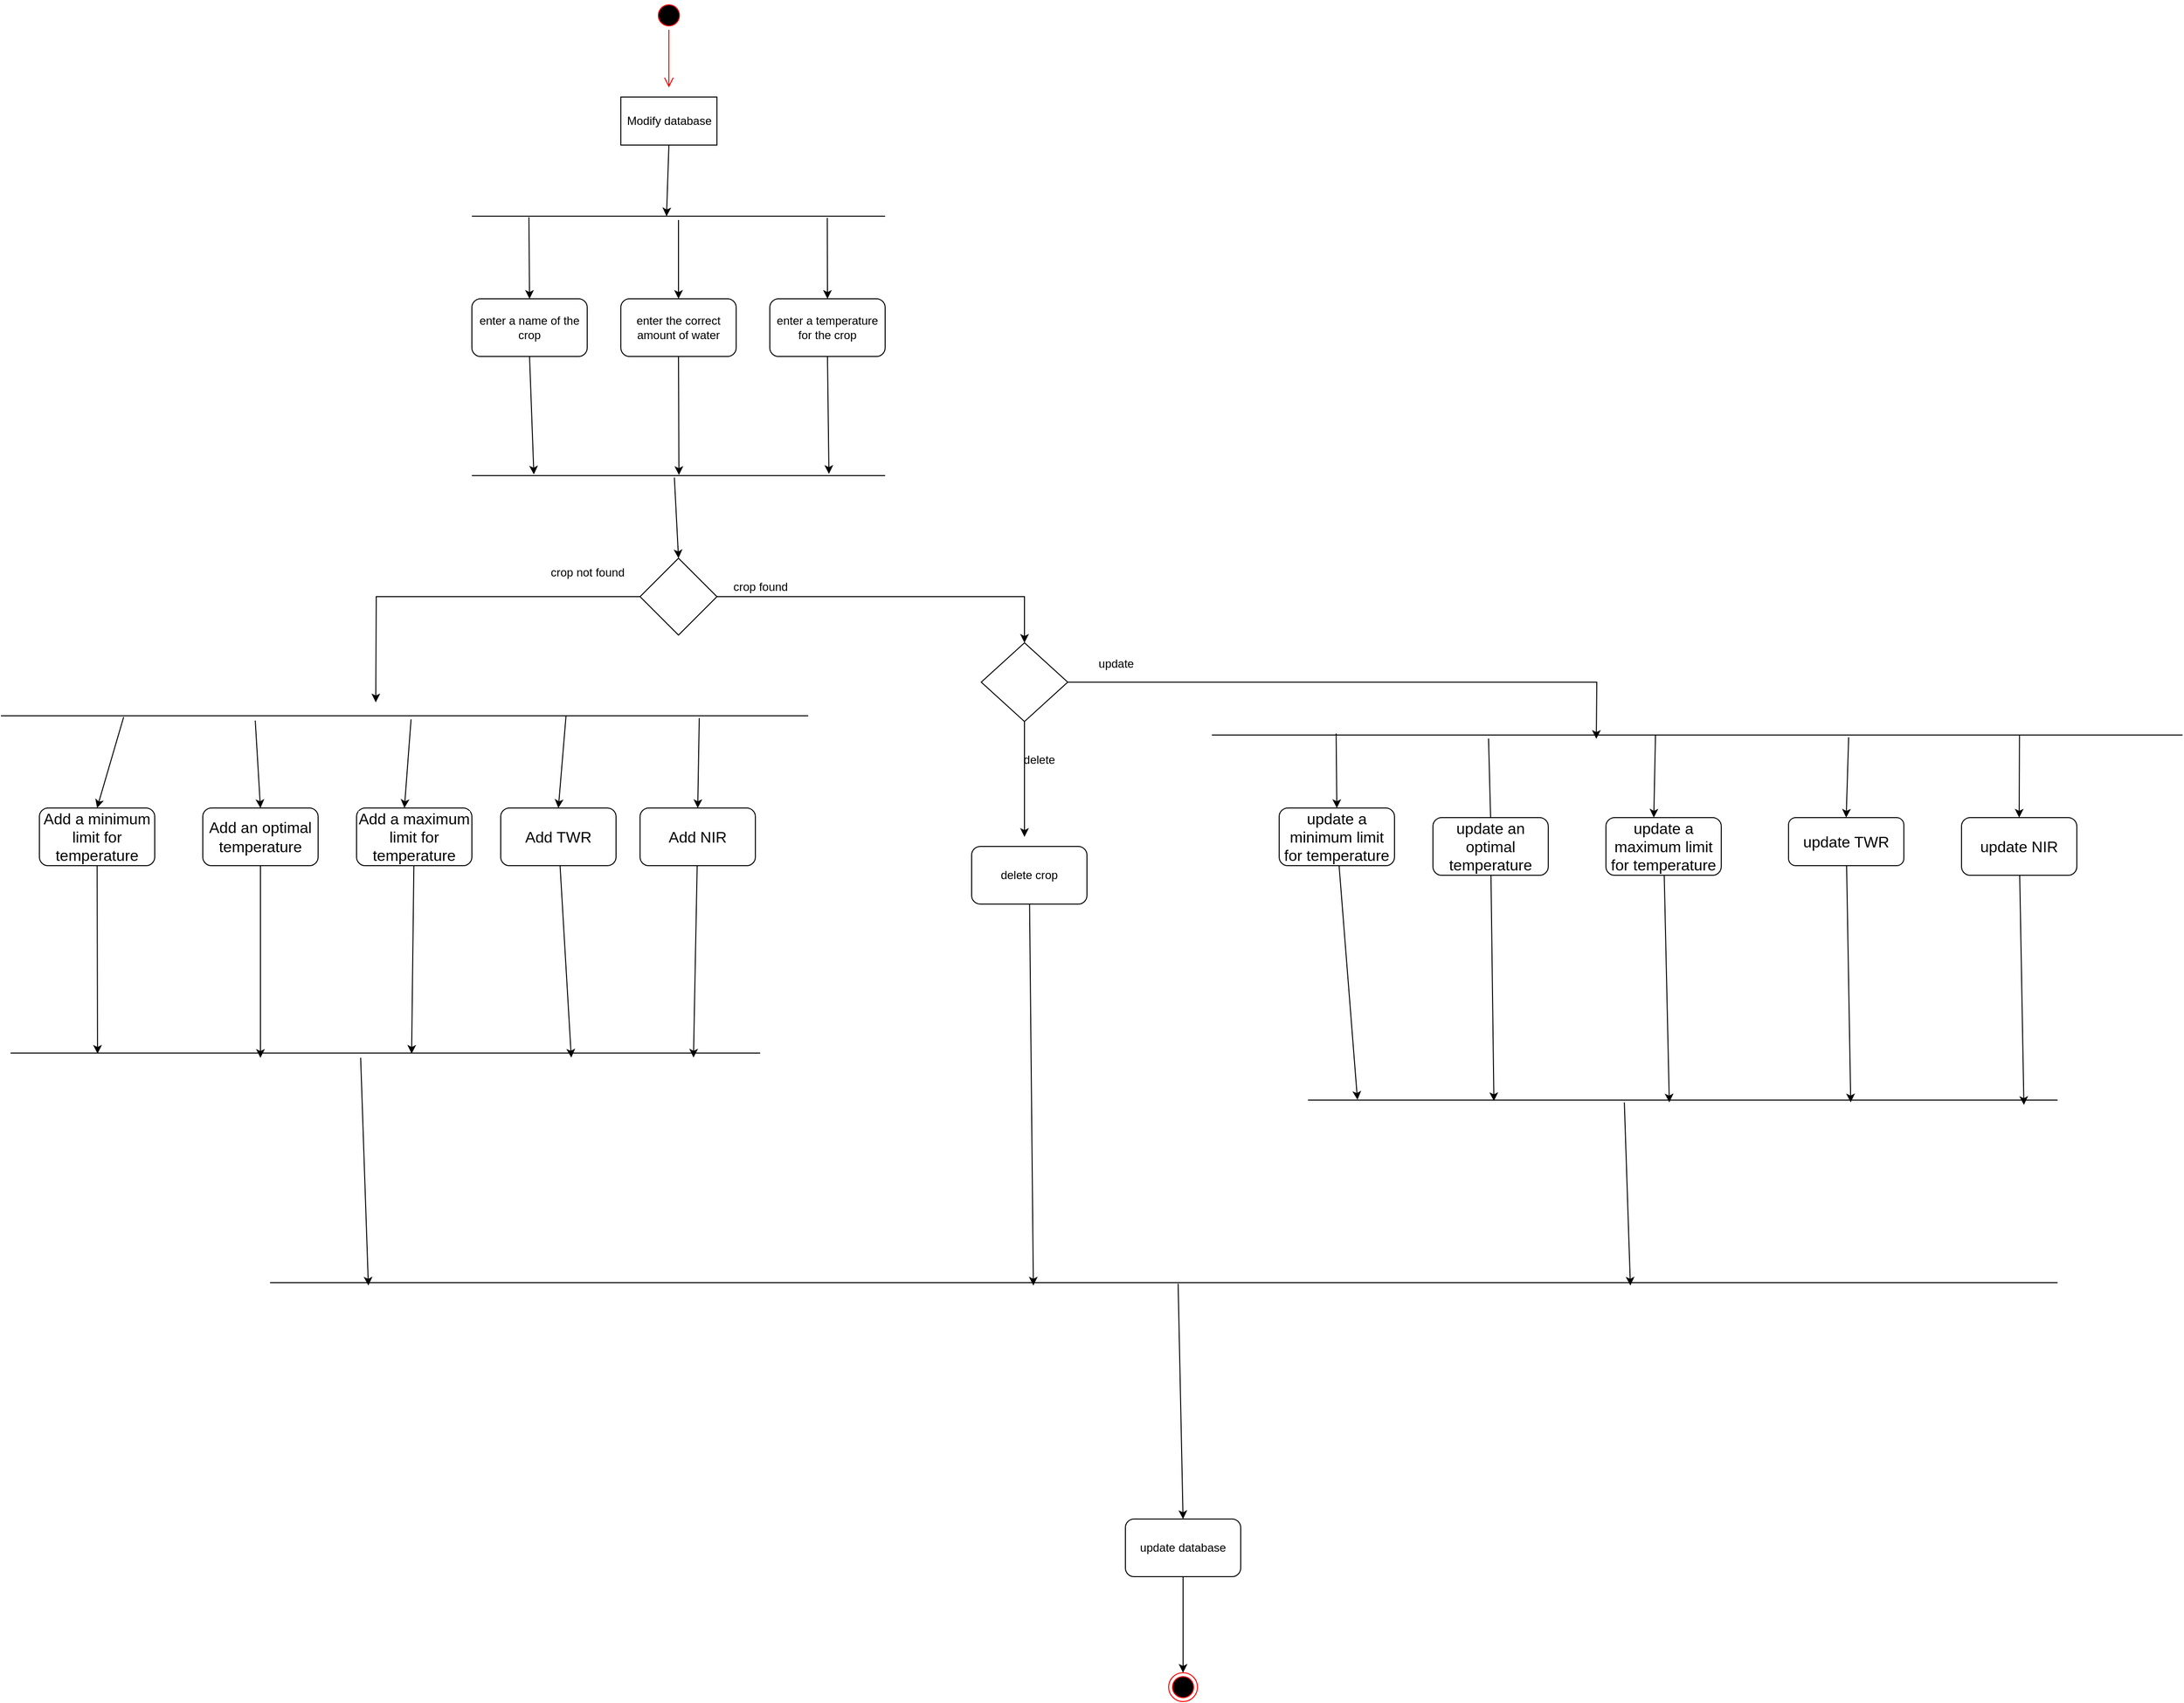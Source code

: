 <mxfile version="20.3.0" type="device"><diagram id="MjviFh-ZkRFqScrpxDmH" name="Page-1"><mxGraphModel dx="4975" dy="2343" grid="1" gridSize="10" guides="1" tooltips="1" connect="1" arrows="1" fold="1" page="1" pageScale="1" pageWidth="1100" pageHeight="1700" math="0" shadow="0"><root><mxCell id="0"/><mxCell id="1" parent="0"/><mxCell id="T4i6QmqrLU3CtplgO6P0-1" value="" style="ellipse;html=1;shape=startState;fillColor=#000000;strokeColor=#ff0000;" parent="1" vertex="1"><mxGeometry x="370" y="20" width="30" height="30" as="geometry"/></mxCell><mxCell id="T4i6QmqrLU3CtplgO6P0-2" value="" style="edgeStyle=orthogonalEdgeStyle;html=1;verticalAlign=bottom;endArrow=open;endSize=8;strokeColor=#ff0000;rounded=0;" parent="1" source="T4i6QmqrLU3CtplgO6P0-1" edge="1"><mxGeometry relative="1" as="geometry"><mxPoint x="385" y="110" as="targetPoint"/></mxGeometry></mxCell><mxCell id="T4i6QmqrLU3CtplgO6P0-3" value="Modify database" style="html=1;dashed=0;whitespace=wrap;" parent="1" vertex="1"><mxGeometry x="335" y="120" width="100" height="50" as="geometry"/></mxCell><mxCell id="T4i6QmqrLU3CtplgO6P0-4" value="" style="endArrow=classic;html=1;rounded=0;exitX=0.5;exitY=1;exitDx=0;exitDy=0;entryX=0.471;entryY=0.509;entryDx=0;entryDy=0;entryPerimeter=0;" parent="1" edge="1" target="Jeykn5Wf0tIsWHleu7dH-2" source="T4i6QmqrLU3CtplgO6P0-3"><mxGeometry width="50" height="50" relative="1" as="geometry"><mxPoint x="384.5" y="180" as="sourcePoint"/><mxPoint x="390" y="220" as="targetPoint"/></mxGeometry></mxCell><mxCell id="T4i6QmqrLU3CtplgO6P0-15" value="" style="ellipse;html=1;shape=endState;fillColor=#000000;strokeColor=#ff0000;" parent="1" vertex="1"><mxGeometry x="905" y="1760" width="30" height="30" as="geometry"/></mxCell><mxCell id="Jeykn5Wf0tIsWHleu7dH-2" value="" style="line;strokeWidth=1;fillColor=none;align=left;verticalAlign=middle;spacingTop=-1;spacingLeft=3;spacingRight=3;rotatable=0;labelPosition=right;points=[];portConstraint=eastwest;strokeColor=inherit;" vertex="1" parent="1"><mxGeometry x="180" y="240" width="430" height="8" as="geometry"/></mxCell><mxCell id="Jeykn5Wf0tIsWHleu7dH-4" value="enter a name of the crop" style="rounded=1;whiteSpace=wrap;html=1;" vertex="1" parent="1"><mxGeometry x="180" y="330" width="120" height="60" as="geometry"/></mxCell><mxCell id="Jeykn5Wf0tIsWHleu7dH-5" value="enter the correct amount of water" style="rounded=1;whiteSpace=wrap;html=1;" vertex="1" parent="1"><mxGeometry x="335" y="330" width="120" height="60" as="geometry"/></mxCell><mxCell id="Jeykn5Wf0tIsWHleu7dH-6" value="enter a temperature for the crop" style="rounded=1;whiteSpace=wrap;html=1;" vertex="1" parent="1"><mxGeometry x="490" y="330" width="120" height="60" as="geometry"/></mxCell><mxCell id="Jeykn5Wf0tIsWHleu7dH-7" value="" style="endArrow=classic;html=1;rounded=0;entryX=0.5;entryY=0;entryDx=0;entryDy=0;exitX=0.138;exitY=0.647;exitDx=0;exitDy=0;exitPerimeter=0;" edge="1" parent="1" source="Jeykn5Wf0tIsWHleu7dH-2" target="Jeykn5Wf0tIsWHleu7dH-4"><mxGeometry width="50" height="50" relative="1" as="geometry"><mxPoint x="100" y="320" as="sourcePoint"/><mxPoint x="150" y="270" as="targetPoint"/></mxGeometry></mxCell><mxCell id="Jeykn5Wf0tIsWHleu7dH-8" value="" style="endArrow=classic;html=1;rounded=0;entryX=0.5;entryY=0;entryDx=0;entryDy=0;" edge="1" parent="1" source="Jeykn5Wf0tIsWHleu7dH-2" target="Jeykn5Wf0tIsWHleu7dH-5"><mxGeometry width="50" height="50" relative="1" as="geometry"><mxPoint x="320" y="330" as="sourcePoint"/><mxPoint x="370" y="280" as="targetPoint"/></mxGeometry></mxCell><mxCell id="Jeykn5Wf0tIsWHleu7dH-9" value="" style="endArrow=classic;html=1;rounded=0;entryX=0.5;entryY=0;entryDx=0;entryDy=0;exitX=0.86;exitY=0.716;exitDx=0;exitDy=0;exitPerimeter=0;" edge="1" parent="1" source="Jeykn5Wf0tIsWHleu7dH-2" target="Jeykn5Wf0tIsWHleu7dH-6"><mxGeometry width="50" height="50" relative="1" as="geometry"><mxPoint x="460" y="310" as="sourcePoint"/><mxPoint x="510" y="260" as="targetPoint"/></mxGeometry></mxCell><mxCell id="Jeykn5Wf0tIsWHleu7dH-11" value="" style="line;strokeWidth=1;fillColor=none;align=left;verticalAlign=middle;spacingTop=-1;spacingLeft=3;spacingRight=3;rotatable=0;labelPosition=right;points=[];portConstraint=eastwest;strokeColor=inherit;" vertex="1" parent="1"><mxGeometry x="180" y="510" width="430" height="8" as="geometry"/></mxCell><mxCell id="Jeykn5Wf0tIsWHleu7dH-14" value="" style="endArrow=classic;html=1;rounded=0;entryX=0.864;entryY=0.276;entryDx=0;entryDy=0;entryPerimeter=0;exitX=0.5;exitY=1;exitDx=0;exitDy=0;" edge="1" parent="1" source="Jeykn5Wf0tIsWHleu7dH-6" target="Jeykn5Wf0tIsWHleu7dH-11"><mxGeometry width="50" height="50" relative="1" as="geometry"><mxPoint x="380" y="470" as="sourcePoint"/><mxPoint x="430" y="420" as="targetPoint"/></mxGeometry></mxCell><mxCell id="Jeykn5Wf0tIsWHleu7dH-15" value="" style="endArrow=classic;html=1;rounded=0;exitX=0.5;exitY=1;exitDx=0;exitDy=0;entryX=0.501;entryY=0.414;entryDx=0;entryDy=0;entryPerimeter=0;" edge="1" parent="1" source="Jeykn5Wf0tIsWHleu7dH-5" target="Jeykn5Wf0tIsWHleu7dH-11"><mxGeometry width="50" height="50" relative="1" as="geometry"><mxPoint x="330" y="480" as="sourcePoint"/><mxPoint x="395" y="490" as="targetPoint"/></mxGeometry></mxCell><mxCell id="Jeykn5Wf0tIsWHleu7dH-16" value="" style="endArrow=classic;html=1;rounded=0;entryX=0.15;entryY=0.345;entryDx=0;entryDy=0;entryPerimeter=0;exitX=0.5;exitY=1;exitDx=0;exitDy=0;" edge="1" parent="1" source="Jeykn5Wf0tIsWHleu7dH-4" target="Jeykn5Wf0tIsWHleu7dH-11"><mxGeometry width="50" height="50" relative="1" as="geometry"><mxPoint x="110" y="500" as="sourcePoint"/><mxPoint x="160" y="450" as="targetPoint"/></mxGeometry></mxCell><mxCell id="Jeykn5Wf0tIsWHleu7dH-17" value="" style="endArrow=classic;html=1;rounded=0;exitX=0.49;exitY=0.759;exitDx=0;exitDy=0;exitPerimeter=0;entryX=0.5;entryY=0;entryDx=0;entryDy=0;" edge="1" parent="1" source="Jeykn5Wf0tIsWHleu7dH-11" target="Jeykn5Wf0tIsWHleu7dH-18"><mxGeometry width="50" height="50" relative="1" as="geometry"><mxPoint x="240" y="630" as="sourcePoint"/><mxPoint x="391" y="590" as="targetPoint"/></mxGeometry></mxCell><mxCell id="Jeykn5Wf0tIsWHleu7dH-19" style="edgeStyle=orthogonalEdgeStyle;rounded=0;orthogonalLoop=1;jettySize=auto;html=1;" edge="1" parent="1" source="Jeykn5Wf0tIsWHleu7dH-18" target="Jeykn5Wf0tIsWHleu7dH-37"><mxGeometry relative="1" as="geometry"><mxPoint x="590" y="640" as="targetPoint"/></mxGeometry></mxCell><mxCell id="Jeykn5Wf0tIsWHleu7dH-18" value="" style="rhombus;whiteSpace=wrap;html=1;" vertex="1" parent="1"><mxGeometry x="355" y="600" width="80" height="80" as="geometry"/></mxCell><mxCell id="Jeykn5Wf0tIsWHleu7dH-20" value="crop found" style="text;html=1;align=center;verticalAlign=middle;resizable=0;points=[];autosize=1;strokeColor=none;fillColor=none;" vertex="1" parent="1"><mxGeometry x="440" y="615" width="80" height="30" as="geometry"/></mxCell><mxCell id="Jeykn5Wf0tIsWHleu7dH-22" value="crop not found" style="text;html=1;align=center;verticalAlign=middle;resizable=0;points=[];autosize=1;strokeColor=none;fillColor=none;" vertex="1" parent="1"><mxGeometry x="250" y="600" width="100" height="30" as="geometry"/></mxCell><mxCell id="Jeykn5Wf0tIsWHleu7dH-26" value="" style="line;strokeWidth=1;fillColor=none;align=left;verticalAlign=middle;spacingTop=-1;spacingLeft=3;spacingRight=3;rotatable=0;labelPosition=right;points=[];portConstraint=eastwest;strokeColor=inherit;" vertex="1" parent="1"><mxGeometry x="-310" y="760" width="840" height="8" as="geometry"/></mxCell><mxCell id="Jeykn5Wf0tIsWHleu7dH-55" style="rounded=0;orthogonalLoop=1;jettySize=auto;html=1;entryX=0.116;entryY=0.51;entryDx=0;entryDy=0;entryPerimeter=0;" edge="1" parent="1" source="Jeykn5Wf0tIsWHleu7dH-27" target="Jeykn5Wf0tIsWHleu7dH-54"><mxGeometry relative="1" as="geometry"><mxPoint x="80" y="1110" as="targetPoint"/></mxGeometry></mxCell><mxCell id="Jeykn5Wf0tIsWHleu7dH-27" value="&lt;span style=&quot;font-size: 16px; background-color: rgb(255, 255, 255);&quot;&gt;Add a minimum limit for temperature&lt;/span&gt;" style="rounded=1;whiteSpace=wrap;html=1;" vertex="1" parent="1"><mxGeometry x="-270" y="860" width="120" height="60" as="geometry"/></mxCell><mxCell id="Jeykn5Wf0tIsWHleu7dH-56" style="rounded=0;orthogonalLoop=1;jettySize=auto;html=1;" edge="1" parent="1" source="Jeykn5Wf0tIsWHleu7dH-28"><mxGeometry relative="1" as="geometry"><mxPoint x="-40" y="1120" as="targetPoint"/></mxGeometry></mxCell><mxCell id="Jeykn5Wf0tIsWHleu7dH-28" value="&lt;span style=&quot;font-size: 16px; background-color: rgb(255, 255, 255);&quot;&gt;Add an optimal temperature&lt;/span&gt;" style="rounded=1;whiteSpace=wrap;html=1;" vertex="1" parent="1"><mxGeometry x="-100" y="860" width="120" height="60" as="geometry"/></mxCell><mxCell id="Jeykn5Wf0tIsWHleu7dH-57" style="edgeStyle=none;rounded=0;orthogonalLoop=1;jettySize=auto;html=1;entryX=0.535;entryY=0.51;entryDx=0;entryDy=0;entryPerimeter=0;" edge="1" parent="1" source="Jeykn5Wf0tIsWHleu7dH-29" target="Jeykn5Wf0tIsWHleu7dH-54"><mxGeometry relative="1" as="geometry"/></mxCell><mxCell id="Jeykn5Wf0tIsWHleu7dH-29" value="&lt;span style=&quot;font-size: 16px; background-color: rgb(255, 255, 255);&quot;&gt;Add a maximum limit for temperature&lt;/span&gt;" style="rounded=1;whiteSpace=wrap;html=1;" vertex="1" parent="1"><mxGeometry x="60" y="860" width="120" height="60" as="geometry"/></mxCell><mxCell id="Jeykn5Wf0tIsWHleu7dH-58" style="edgeStyle=none;rounded=0;orthogonalLoop=1;jettySize=auto;html=1;entryX=0.911;entryY=0.567;entryDx=0;entryDy=0;entryPerimeter=0;" edge="1" parent="1" source="Jeykn5Wf0tIsWHleu7dH-30" target="Jeykn5Wf0tIsWHleu7dH-54"><mxGeometry relative="1" as="geometry"/></mxCell><mxCell id="Jeykn5Wf0tIsWHleu7dH-30" value="&lt;span style=&quot;font-size: 16px; background-color: rgb(255, 255, 255);&quot;&gt;Add NIR&lt;/span&gt;" style="rounded=1;whiteSpace=wrap;html=1;" vertex="1" parent="1"><mxGeometry x="355" y="860" width="120" height="60" as="geometry"/></mxCell><mxCell id="Jeykn5Wf0tIsWHleu7dH-59" style="edgeStyle=none;rounded=0;orthogonalLoop=1;jettySize=auto;html=1;entryX=0.748;entryY=0.567;entryDx=0;entryDy=0;entryPerimeter=0;" edge="1" parent="1" source="Jeykn5Wf0tIsWHleu7dH-31" target="Jeykn5Wf0tIsWHleu7dH-54"><mxGeometry relative="1" as="geometry"/></mxCell><mxCell id="Jeykn5Wf0tIsWHleu7dH-31" value="&lt;span style=&quot;font-size: 16px; background-color: rgb(255, 255, 255);&quot;&gt;Add TWR&lt;/span&gt;" style="rounded=1;whiteSpace=wrap;html=1;" vertex="1" parent="1"><mxGeometry x="210" y="860" width="120" height="60" as="geometry"/></mxCell><mxCell id="Jeykn5Wf0tIsWHleu7dH-32" value="" style="endArrow=classic;html=1;rounded=0;entryX=0.5;entryY=0;entryDx=0;entryDy=0;exitX=0.152;exitY=0.661;exitDx=0;exitDy=0;exitPerimeter=0;" edge="1" parent="1" source="Jeykn5Wf0tIsWHleu7dH-26" target="Jeykn5Wf0tIsWHleu7dH-27"><mxGeometry width="50" height="50" relative="1" as="geometry"><mxPoint x="-140" y="840" as="sourcePoint"/><mxPoint x="-90" y="790" as="targetPoint"/></mxGeometry></mxCell><mxCell id="Jeykn5Wf0tIsWHleu7dH-33" value="" style="endArrow=classic;html=1;rounded=0;entryX=0.5;entryY=0;entryDx=0;entryDy=0;exitX=0.315;exitY=1.125;exitDx=0;exitDy=0;exitPerimeter=0;" edge="1" parent="1" source="Jeykn5Wf0tIsWHleu7dH-26" target="Jeykn5Wf0tIsWHleu7dH-28"><mxGeometry width="50" height="50" relative="1" as="geometry"><mxPoint x="-90" y="830" as="sourcePoint"/><mxPoint x="-40" y="780" as="targetPoint"/></mxGeometry></mxCell><mxCell id="Jeykn5Wf0tIsWHleu7dH-34" value="" style="endArrow=classic;html=1;rounded=0;entryX=0.415;entryY=-0.002;entryDx=0;entryDy=0;entryPerimeter=0;exitX=0.508;exitY=0.958;exitDx=0;exitDy=0;exitPerimeter=0;" edge="1" parent="1" source="Jeykn5Wf0tIsWHleu7dH-26" target="Jeykn5Wf0tIsWHleu7dH-29"><mxGeometry width="50" height="50" relative="1" as="geometry"><mxPoint x="-90" y="860" as="sourcePoint"/><mxPoint x="-40" y="810" as="targetPoint"/></mxGeometry></mxCell><mxCell id="Jeykn5Wf0tIsWHleu7dH-35" value="" style="endArrow=classic;html=1;rounded=0;entryX=0.5;entryY=0;entryDx=0;entryDy=0;exitX=0.7;exitY=0.458;exitDx=0;exitDy=0;exitPerimeter=0;" edge="1" parent="1" source="Jeykn5Wf0tIsWHleu7dH-26" target="Jeykn5Wf0tIsWHleu7dH-31"><mxGeometry width="50" height="50" relative="1" as="geometry"><mxPoint x="-60" y="940" as="sourcePoint"/><mxPoint x="-10" y="890" as="targetPoint"/></mxGeometry></mxCell><mxCell id="Jeykn5Wf0tIsWHleu7dH-36" value="" style="endArrow=classic;html=1;rounded=0;entryX=0.5;entryY=0;entryDx=0;entryDy=0;exitX=0.865;exitY=0.792;exitDx=0;exitDy=0;exitPerimeter=0;" edge="1" parent="1" source="Jeykn5Wf0tIsWHleu7dH-26" target="Jeykn5Wf0tIsWHleu7dH-30"><mxGeometry width="50" height="50" relative="1" as="geometry"><mxPoint x="-60" y="930" as="sourcePoint"/><mxPoint x="-10" y="880" as="targetPoint"/></mxGeometry></mxCell><mxCell id="Jeykn5Wf0tIsWHleu7dH-51" style="edgeStyle=orthogonalEdgeStyle;rounded=0;orthogonalLoop=1;jettySize=auto;html=1;" edge="1" parent="1" source="Jeykn5Wf0tIsWHleu7dH-37"><mxGeometry relative="1" as="geometry"><mxPoint x="755" y="890" as="targetPoint"/></mxGeometry></mxCell><mxCell id="Jeykn5Wf0tIsWHleu7dH-37" value="" style="rhombus;whiteSpace=wrap;html=1;" vertex="1" parent="1"><mxGeometry x="710" y="688" width="90" height="82" as="geometry"/></mxCell><mxCell id="Jeykn5Wf0tIsWHleu7dH-39" value="update" style="text;html=1;align=center;verticalAlign=middle;resizable=0;points=[];autosize=1;strokeColor=none;fillColor=none;" vertex="1" parent="1"><mxGeometry x="820" y="695" width="60" height="30" as="geometry"/></mxCell><mxCell id="Jeykn5Wf0tIsWHleu7dH-40" value="" style="line;strokeWidth=1;fillColor=none;align=left;verticalAlign=middle;spacingTop=-1;spacingLeft=3;spacingRight=3;rotatable=0;labelPosition=right;points=[];portConstraint=eastwest;strokeColor=inherit;" vertex="1" parent="1"><mxGeometry x="950" y="780" width="1010" height="8" as="geometry"/></mxCell><mxCell id="Jeykn5Wf0tIsWHleu7dH-65" style="edgeStyle=none;rounded=0;orthogonalLoop=1;jettySize=auto;html=1;entryX=0.066;entryY=0.458;entryDx=0;entryDy=0;entryPerimeter=0;" edge="1" parent="1" source="Jeykn5Wf0tIsWHleu7dH-41" target="Jeykn5Wf0tIsWHleu7dH-60"><mxGeometry relative="1" as="geometry"/></mxCell><mxCell id="Jeykn5Wf0tIsWHleu7dH-41" value="&lt;span style=&quot;font-size: 16px; background-color: rgb(255, 255, 255);&quot;&gt;update a minimum limit for temperature&lt;/span&gt;" style="rounded=1;whiteSpace=wrap;html=1;" vertex="1" parent="1"><mxGeometry x="1020" y="860" width="120" height="60" as="geometry"/></mxCell><mxCell id="Jeykn5Wf0tIsWHleu7dH-64" style="edgeStyle=none;rounded=0;orthogonalLoop=1;jettySize=auto;html=1;entryX=0.248;entryY=0.625;entryDx=0;entryDy=0;entryPerimeter=0;" edge="1" parent="1" source="Jeykn5Wf0tIsWHleu7dH-42" target="Jeykn5Wf0tIsWHleu7dH-60"><mxGeometry relative="1" as="geometry"/></mxCell><mxCell id="Jeykn5Wf0tIsWHleu7dH-63" style="edgeStyle=none;rounded=0;orthogonalLoop=1;jettySize=auto;html=1;entryX=0.482;entryY=0.792;entryDx=0;entryDy=0;entryPerimeter=0;" edge="1" parent="1" source="Jeykn5Wf0tIsWHleu7dH-43" target="Jeykn5Wf0tIsWHleu7dH-60"><mxGeometry relative="1" as="geometry"><mxPoint x="1520" y="1170" as="targetPoint"/></mxGeometry></mxCell><mxCell id="Jeykn5Wf0tIsWHleu7dH-43" value="&lt;span style=&quot;font-size: 16px; background-color: rgb(255, 255, 255);&quot;&gt;update a maximum limit for temperature&lt;/span&gt;" style="rounded=1;whiteSpace=wrap;html=1;" vertex="1" parent="1"><mxGeometry x="1360" y="870" width="120" height="60" as="geometry"/></mxCell><mxCell id="Jeykn5Wf0tIsWHleu7dH-62" style="edgeStyle=none;rounded=0;orthogonalLoop=1;jettySize=auto;html=1;entryX=0.955;entryY=1.125;entryDx=0;entryDy=0;entryPerimeter=0;" edge="1" parent="1" source="Jeykn5Wf0tIsWHleu7dH-44" target="Jeykn5Wf0tIsWHleu7dH-60"><mxGeometry relative="1" as="geometry"><mxPoint x="1420" y="1180" as="targetPoint"/></mxGeometry></mxCell><mxCell id="Jeykn5Wf0tIsWHleu7dH-44" value="&lt;span style=&quot;font-size: 16px; background-color: rgb(255, 255, 255);&quot;&gt;update NIR&lt;/span&gt;" style="rounded=1;whiteSpace=wrap;html=1;" vertex="1" parent="1"><mxGeometry x="1730" y="870" width="120" height="60" as="geometry"/></mxCell><mxCell id="Jeykn5Wf0tIsWHleu7dH-61" style="edgeStyle=none;rounded=0;orthogonalLoop=1;jettySize=auto;html=1;entryX=0.724;entryY=0.792;entryDx=0;entryDy=0;entryPerimeter=0;" edge="1" parent="1" source="Jeykn5Wf0tIsWHleu7dH-45" target="Jeykn5Wf0tIsWHleu7dH-60"><mxGeometry relative="1" as="geometry"><mxPoint x="1220" y="1170" as="targetPoint"/></mxGeometry></mxCell><mxCell id="Jeykn5Wf0tIsWHleu7dH-45" value="&lt;span style=&quot;font-size: 16px; background-color: rgb(255, 255, 255);&quot;&gt;update TWR&lt;/span&gt;" style="rounded=1;whiteSpace=wrap;html=1;" vertex="1" parent="1"><mxGeometry x="1550" y="870" width="120" height="50" as="geometry"/></mxCell><mxCell id="Jeykn5Wf0tIsWHleu7dH-46" value="" style="endArrow=classic;html=1;rounded=0;entryX=0.5;entryY=0;entryDx=0;entryDy=0;exitX=0.128;exitY=0.292;exitDx=0;exitDy=0;exitPerimeter=0;" edge="1" parent="1" source="Jeykn5Wf0tIsWHleu7dH-40" target="Jeykn5Wf0tIsWHleu7dH-41"><mxGeometry width="50" height="50" relative="1" as="geometry"><mxPoint x="990" y="860" as="sourcePoint"/><mxPoint x="1040" y="810" as="targetPoint"/></mxGeometry></mxCell><mxCell id="Jeykn5Wf0tIsWHleu7dH-48" value="" style="endArrow=classic;html=1;rounded=0;entryX=0.415;entryY=-0.002;entryDx=0;entryDy=0;entryPerimeter=0;exitX=0.457;exitY=0.458;exitDx=0;exitDy=0;exitPerimeter=0;" edge="1" parent="1" source="Jeykn5Wf0tIsWHleu7dH-40" target="Jeykn5Wf0tIsWHleu7dH-43"><mxGeometry width="50" height="50" relative="1" as="geometry"><mxPoint x="1040" y="880" as="sourcePoint"/><mxPoint x="1090" y="830" as="targetPoint"/></mxGeometry></mxCell><mxCell id="Jeykn5Wf0tIsWHleu7dH-49" value="" style="endArrow=classic;html=1;rounded=0;entryX=0.5;entryY=0;entryDx=0;entryDy=0;exitX=0.656;exitY=0.792;exitDx=0;exitDy=0;exitPerimeter=0;startArrow=none;" edge="1" parent="1" source="Jeykn5Wf0tIsWHleu7dH-40" target="Jeykn5Wf0tIsWHleu7dH-45"><mxGeometry width="50" height="50" relative="1" as="geometry"><mxPoint x="1070" y="960" as="sourcePoint"/><mxPoint x="1120" y="910" as="targetPoint"/></mxGeometry></mxCell><mxCell id="Jeykn5Wf0tIsWHleu7dH-50" value="" style="endArrow=classic;html=1;rounded=0;entryX=0.5;entryY=0;entryDx=0;entryDy=0;exitX=0.832;exitY=0.458;exitDx=0;exitDy=0;exitPerimeter=0;" edge="1" parent="1" source="Jeykn5Wf0tIsWHleu7dH-40" target="Jeykn5Wf0tIsWHleu7dH-44"><mxGeometry width="50" height="50" relative="1" as="geometry"><mxPoint x="1070" y="950" as="sourcePoint"/><mxPoint x="1120" y="900" as="targetPoint"/></mxGeometry></mxCell><mxCell id="Jeykn5Wf0tIsWHleu7dH-52" value="delete" style="text;html=1;align=center;verticalAlign=middle;resizable=0;points=[];autosize=1;strokeColor=none;fillColor=none;" vertex="1" parent="1"><mxGeometry x="740" y="795" width="60" height="30" as="geometry"/></mxCell><mxCell id="Jeykn5Wf0tIsWHleu7dH-67" style="edgeStyle=none;rounded=0;orthogonalLoop=1;jettySize=auto;html=1;entryX=0.427;entryY=0.875;entryDx=0;entryDy=0;entryPerimeter=0;" edge="1" parent="1" source="Jeykn5Wf0tIsWHleu7dH-53" target="Jeykn5Wf0tIsWHleu7dH-69"><mxGeometry relative="1" as="geometry"><mxPoint x="770" y="1190" as="targetPoint"/></mxGeometry></mxCell><mxCell id="Jeykn5Wf0tIsWHleu7dH-53" value="delete crop" style="rounded=1;whiteSpace=wrap;html=1;" vertex="1" parent="1"><mxGeometry x="700" y="900" width="120" height="60" as="geometry"/></mxCell><mxCell id="Jeykn5Wf0tIsWHleu7dH-54" value="" style="line;strokeWidth=1;fillColor=none;align=left;verticalAlign=middle;spacingTop=-1;spacingLeft=3;spacingRight=3;rotatable=0;labelPosition=right;points=[];portConstraint=eastwest;strokeColor=inherit;" vertex="1" parent="1"><mxGeometry x="-300" y="1080" width="780" height="70" as="geometry"/></mxCell><mxCell id="Jeykn5Wf0tIsWHleu7dH-60" value="" style="line;strokeWidth=1;fillColor=none;align=left;verticalAlign=middle;spacingTop=-1;spacingLeft=3;spacingRight=3;rotatable=0;labelPosition=right;points=[];portConstraint=eastwest;strokeColor=inherit;" vertex="1" parent="1"><mxGeometry x="1050" y="1160" width="780" height="8" as="geometry"/></mxCell><mxCell id="Jeykn5Wf0tIsWHleu7dH-68" value="" style="endArrow=classic;html=1;rounded=0;entryX=0.055;entryY=0.875;entryDx=0;entryDy=0;entryPerimeter=0;exitX=0.467;exitY=0.569;exitDx=0;exitDy=0;exitPerimeter=0;" edge="1" parent="1" source="Jeykn5Wf0tIsWHleu7dH-54" target="Jeykn5Wf0tIsWHleu7dH-69"><mxGeometry width="50" height="50" relative="1" as="geometry"><mxPoint x="260" y="1260" as="sourcePoint"/><mxPoint x="310" y="1210" as="targetPoint"/></mxGeometry></mxCell><mxCell id="Jeykn5Wf0tIsWHleu7dH-69" value="" style="line;strokeWidth=1;fillColor=none;align=left;verticalAlign=middle;spacingTop=-1;spacingLeft=3;spacingRight=3;rotatable=0;labelPosition=right;points=[];portConstraint=eastwest;strokeColor=inherit;" vertex="1" parent="1"><mxGeometry x="-30" y="1350" width="1860" height="8" as="geometry"/></mxCell><mxCell id="Jeykn5Wf0tIsWHleu7dH-72" value="" style="endArrow=classic;html=1;rounded=0;entryX=0.761;entryY=0.875;entryDx=0;entryDy=0;entryPerimeter=0;exitX=0.422;exitY=0.804;exitDx=0;exitDy=0;exitPerimeter=0;" edge="1" parent="1" source="Jeykn5Wf0tIsWHleu7dH-60" target="Jeykn5Wf0tIsWHleu7dH-69"><mxGeometry width="50" height="50" relative="1" as="geometry"><mxPoint x="950" y="1240" as="sourcePoint"/><mxPoint x="1000" y="1190" as="targetPoint"/></mxGeometry></mxCell><mxCell id="Jeykn5Wf0tIsWHleu7dH-73" value="" style="endArrow=classic;html=1;rounded=0;exitX=0.508;exitY=0.625;exitDx=0;exitDy=0;exitPerimeter=0;entryX=0.5;entryY=0;entryDx=0;entryDy=0;" edge="1" parent="1" source="Jeykn5Wf0tIsWHleu7dH-69" target="Jeykn5Wf0tIsWHleu7dH-74"><mxGeometry width="50" height="50" relative="1" as="geometry"><mxPoint x="930" y="1490" as="sourcePoint"/><mxPoint x="960" y="1570" as="targetPoint"/></mxGeometry></mxCell><mxCell id="Jeykn5Wf0tIsWHleu7dH-78" style="edgeStyle=none;rounded=0;orthogonalLoop=1;jettySize=auto;html=1;entryX=0.5;entryY=0;entryDx=0;entryDy=0;" edge="1" parent="1" source="Jeykn5Wf0tIsWHleu7dH-74" target="T4i6QmqrLU3CtplgO6P0-15"><mxGeometry relative="1" as="geometry"/></mxCell><mxCell id="Jeykn5Wf0tIsWHleu7dH-74" value="update database" style="rounded=1;whiteSpace=wrap;html=1;" vertex="1" parent="1"><mxGeometry x="860" y="1600" width="120" height="60" as="geometry"/></mxCell><mxCell id="Jeykn5Wf0tIsWHleu7dH-42" value="&lt;span style=&quot;font-size: 16px; background-color: rgb(255, 255, 255);&quot;&gt;update an optimal temperature&lt;/span&gt;" style="rounded=1;whiteSpace=wrap;html=1;" vertex="1" parent="1"><mxGeometry x="1180" y="870" width="120" height="60" as="geometry"/></mxCell><mxCell id="Jeykn5Wf0tIsWHleu7dH-79" value="" style="endArrow=none;html=1;rounded=0;entryX=0.5;entryY=0;entryDx=0;entryDy=0;exitX=0.285;exitY=0.958;exitDx=0;exitDy=0;exitPerimeter=0;" edge="1" parent="1" source="Jeykn5Wf0tIsWHleu7dH-40" target="Jeykn5Wf0tIsWHleu7dH-42"><mxGeometry width="50" height="50" relative="1" as="geometry"><mxPoint x="1246.02" y="788.712" as="sourcePoint"/><mxPoint x="1220" y="980" as="targetPoint"/></mxGeometry></mxCell><mxCell id="Jeykn5Wf0tIsWHleu7dH-80" value="" style="endArrow=classic;html=1;rounded=0;edgeStyle=orthogonalEdgeStyle;exitX=1;exitY=0.5;exitDx=0;exitDy=0;" edge="1" parent="1" source="Jeykn5Wf0tIsWHleu7dH-37"><mxGeometry width="50" height="50" relative="1" as="geometry"><mxPoint x="1400" y="738" as="sourcePoint"/><mxPoint x="1350" y="788" as="targetPoint"/></mxGeometry></mxCell><mxCell id="Jeykn5Wf0tIsWHleu7dH-81" value="" style="endArrow=classic;html=1;rounded=0;edgeStyle=orthogonalEdgeStyle;exitX=0;exitY=0.5;exitDx=0;exitDy=0;" edge="1" parent="1" source="Jeykn5Wf0tIsWHleu7dH-18"><mxGeometry width="50" height="50" relative="1" as="geometry"><mxPoint x="110" y="620" as="sourcePoint"/><mxPoint x="80" y="750" as="targetPoint"/></mxGeometry></mxCell></root></mxGraphModel></diagram></mxfile>